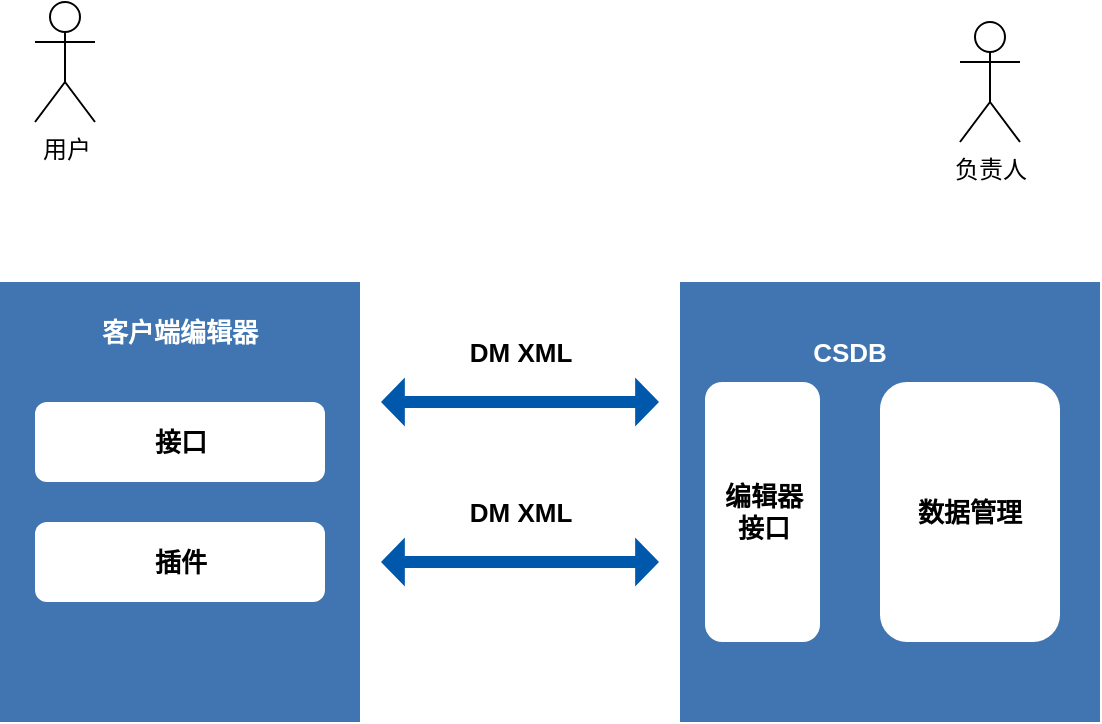 <mxfile version="26.1.0">
  <diagram name="第 1 页" id="wnoVNZqCKo41JzHGru8K">
    <mxGraphModel dx="910" dy="490" grid="1" gridSize="10" guides="1" tooltips="1" connect="1" arrows="1" fold="1" page="1" pageScale="1" pageWidth="827" pageHeight="1169" math="0" shadow="0">
      <root>
        <mxCell id="0" />
        <mxCell id="1" parent="0" />
        <mxCell id="X-y8eWS_1HgyR7MCwbna-1" value="" style="rounded=0;whiteSpace=wrap;html=1;fillColor=#4175B1;strokeColor=none;" vertex="1" parent="1">
          <mxGeometry x="130" y="240" width="180" height="220" as="geometry" />
        </mxCell>
        <mxCell id="X-y8eWS_1HgyR7MCwbna-2" value="用户" style="shape=umlActor;verticalLabelPosition=bottom;verticalAlign=top;html=1;outlineConnect=0;" vertex="1" parent="1">
          <mxGeometry x="147.5" y="100" width="30" height="60" as="geometry" />
        </mxCell>
        <mxCell id="X-y8eWS_1HgyR7MCwbna-3" value="客户端编辑器" style="text;html=1;align=center;verticalAlign=middle;whiteSpace=wrap;rounded=0;fontStyle=1;fontSize=13;strokeColor=none;fontColor=#FFFFFF;" vertex="1" parent="1">
          <mxGeometry x="175" y="250" width="90" height="30" as="geometry" />
        </mxCell>
        <mxCell id="X-y8eWS_1HgyR7MCwbna-4" value="" style="rounded=0;whiteSpace=wrap;html=1;fillColor=#4175B1;strokeColor=none;" vertex="1" parent="1">
          <mxGeometry x="470" y="240" width="210" height="220" as="geometry" />
        </mxCell>
        <mxCell id="X-y8eWS_1HgyR7MCwbna-5" value="CSDB" style="text;html=1;align=center;verticalAlign=middle;whiteSpace=wrap;rounded=0;fontStyle=1;fontSize=13;strokeColor=none;fontColor=#FFFFFF;" vertex="1" parent="1">
          <mxGeometry x="510" y="260" width="90" height="30" as="geometry" />
        </mxCell>
        <mxCell id="X-y8eWS_1HgyR7MCwbna-7" value="" style="shape=flexArrow;endArrow=classic;startArrow=classic;html=1;rounded=0;width=6;startSize=3.64;endSize=3.64;endWidth=17.388;startWidth=17.388;fontStyle=1;fontSize=13;strokeColor=none;fillColor=#0058AC;" edge="1" parent="1">
          <mxGeometry width="100" height="100" relative="1" as="geometry">
            <mxPoint x="460" y="300" as="sourcePoint" />
            <mxPoint x="320" y="300" as="targetPoint" />
          </mxGeometry>
        </mxCell>
        <mxCell id="X-y8eWS_1HgyR7MCwbna-8" value="DM XML" style="text;html=1;align=center;verticalAlign=middle;resizable=0;points=[];autosize=1;strokeColor=none;fillColor=none;fontStyle=1;fontSize=13;" vertex="1" parent="1">
          <mxGeometry x="355" y="260" width="70" height="30" as="geometry" />
        </mxCell>
        <mxCell id="X-y8eWS_1HgyR7MCwbna-9" value="接口" style="rounded=1;whiteSpace=wrap;html=1;fontStyle=1;fontSize=13;strokeColor=none;" vertex="1" parent="1">
          <mxGeometry x="147.5" y="300" width="145" height="40" as="geometry" />
        </mxCell>
        <mxCell id="X-y8eWS_1HgyR7MCwbna-10" value="插件" style="rounded=1;whiteSpace=wrap;html=1;fontStyle=1;fontSize=13;strokeColor=none;" vertex="1" parent="1">
          <mxGeometry x="147.5" y="360" width="145" height="40" as="geometry" />
        </mxCell>
        <mxCell id="X-y8eWS_1HgyR7MCwbna-11" value="编辑器&lt;div&gt;接口&lt;/div&gt;" style="rounded=1;whiteSpace=wrap;html=1;fontStyle=1;fontSize=13;strokeColor=none;" vertex="1" parent="1">
          <mxGeometry x="482.5" y="290" width="57.5" height="130" as="geometry" />
        </mxCell>
        <mxCell id="X-y8eWS_1HgyR7MCwbna-12" value="数据管理" style="rounded=1;whiteSpace=wrap;html=1;fontStyle=1;fontSize=13;strokeColor=none;" vertex="1" parent="1">
          <mxGeometry x="570" y="290" width="90" height="130" as="geometry" />
        </mxCell>
        <mxCell id="X-y8eWS_1HgyR7MCwbna-13" value="" style="shape=flexArrow;endArrow=classic;startArrow=classic;html=1;rounded=0;width=6;startSize=3.64;endSize=3.64;endWidth=17.388;startWidth=17.388;fontStyle=1;fontSize=13;strokeColor=none;fillColor=#0058AC;" edge="1" parent="1">
          <mxGeometry width="100" height="100" relative="1" as="geometry">
            <mxPoint x="460" y="380" as="sourcePoint" />
            <mxPoint x="320" y="380" as="targetPoint" />
          </mxGeometry>
        </mxCell>
        <mxCell id="X-y8eWS_1HgyR7MCwbna-14" value="DM XML" style="text;html=1;align=center;verticalAlign=middle;resizable=0;points=[];autosize=1;strokeColor=none;fillColor=none;fontStyle=1;fontSize=13;" vertex="1" parent="1">
          <mxGeometry x="355" y="340" width="70" height="30" as="geometry" />
        </mxCell>
        <mxCell id="X-y8eWS_1HgyR7MCwbna-17" value="负责人" style="shape=umlActor;verticalLabelPosition=bottom;verticalAlign=top;html=1;outlineConnect=0;" vertex="1" parent="1">
          <mxGeometry x="610" y="110" width="30" height="60" as="geometry" />
        </mxCell>
      </root>
    </mxGraphModel>
  </diagram>
</mxfile>
